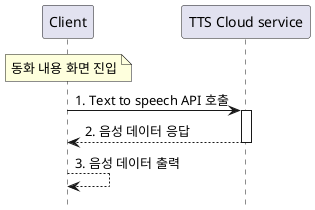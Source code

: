 @startuml lv2_us03
/'
동화 음성 재생 하기
CLI10 음성 재생 기능
'/
hide footbox

participant Client as cli
participant "TTS Cloud service" as cloud

note over cli : 동화 내용 화면 진입
cli -> cloud : 1. Text to speech API 호출

activate cloud

cloud --> cli : 2. 음성 데이터 응답
deactivate cloud

cli --> cli : 3. 음성 데이터 출력

@enduml